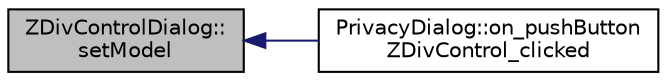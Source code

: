 digraph "ZDivControlDialog::setModel"
{
  edge [fontname="Helvetica",fontsize="10",labelfontname="Helvetica",labelfontsize="10"];
  node [fontname="Helvetica",fontsize="10",shape=record];
  rankdir="LR";
  Node22 [label="ZDivControlDialog::\lsetModel",height=0.2,width=0.4,color="black", fillcolor="grey75", style="filled", fontcolor="black"];
  Node22 -> Node23 [dir="back",color="midnightblue",fontsize="10",style="solid",fontname="Helvetica"];
  Node23 [label="PrivacyDialog::on_pushButton\lZDivControl_clicked",height=0.2,width=0.4,color="black", fillcolor="white", style="filled",URL="$class_privacy_dialog.html#a5b91f0ad49402663e5261110eb977163"];
}
